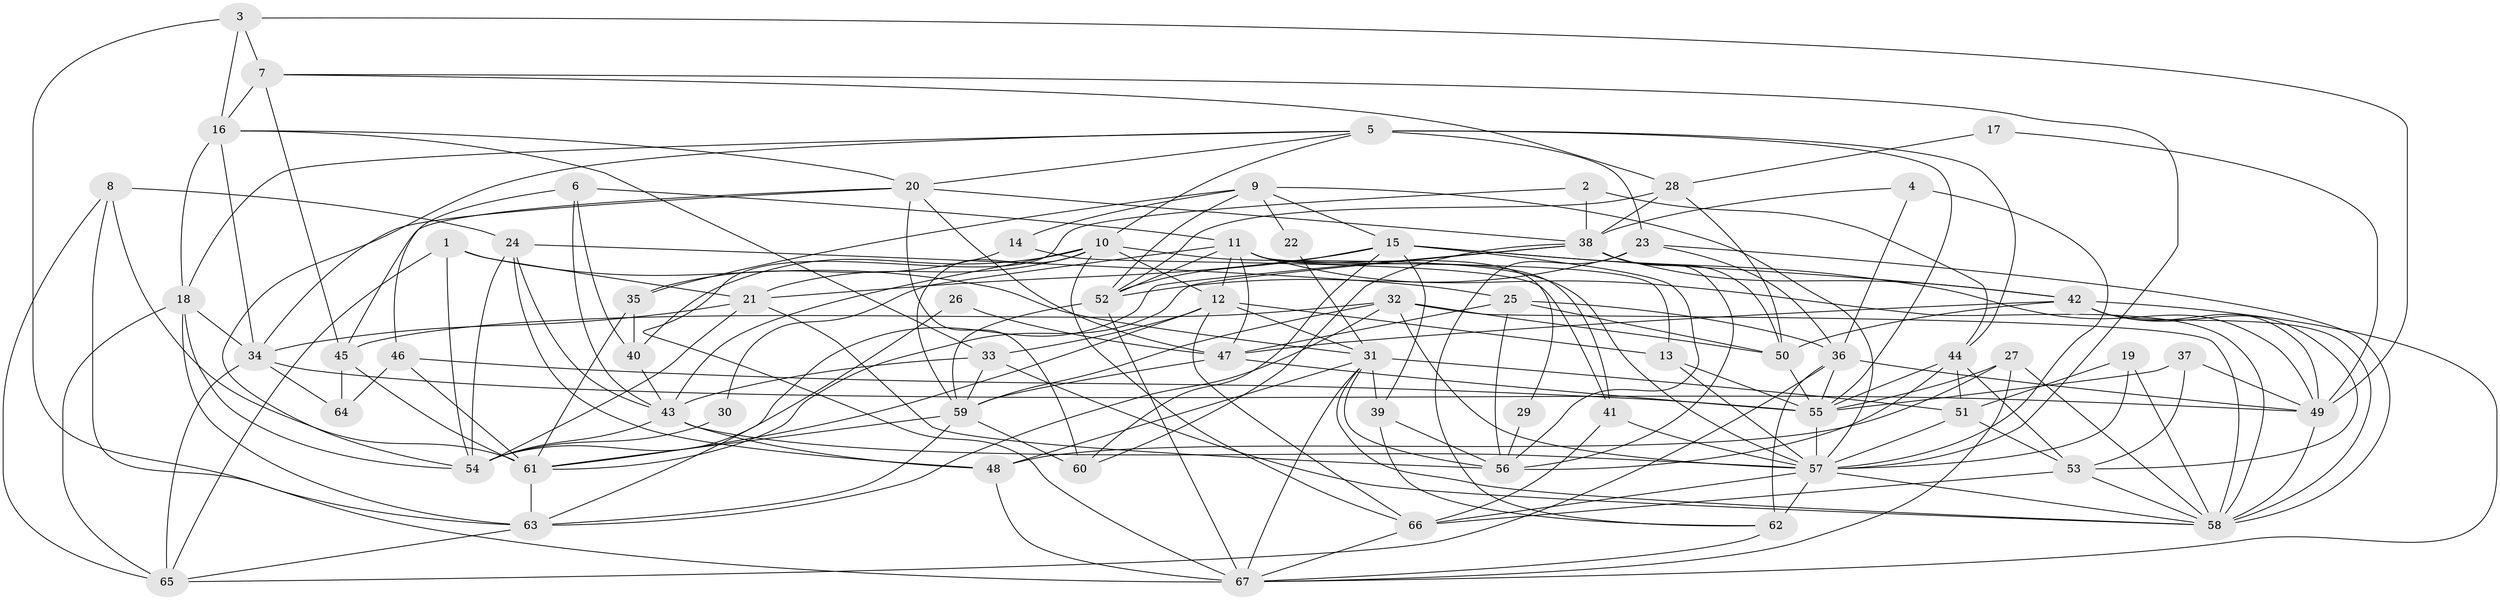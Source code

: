 // original degree distribution, {6: 0.1417910447761194, 3: 0.27611940298507465, 4: 0.208955223880597, 5: 0.208955223880597, 2: 0.1417910447761194, 7: 0.022388059701492536}
// Generated by graph-tools (version 1.1) at 2025/26/03/09/25 03:26:11]
// undirected, 67 vertices, 193 edges
graph export_dot {
graph [start="1"]
  node [color=gray90,style=filled];
  1;
  2;
  3;
  4;
  5;
  6;
  7;
  8;
  9;
  10;
  11;
  12;
  13;
  14;
  15;
  16;
  17;
  18;
  19;
  20;
  21;
  22;
  23;
  24;
  25;
  26;
  27;
  28;
  29;
  30;
  31;
  32;
  33;
  34;
  35;
  36;
  37;
  38;
  39;
  40;
  41;
  42;
  43;
  44;
  45;
  46;
  47;
  48;
  49;
  50;
  51;
  52;
  53;
  54;
  55;
  56;
  57;
  58;
  59;
  60;
  61;
  62;
  63;
  64;
  65;
  66;
  67;
  1 -- 21 [weight=1.0];
  1 -- 31 [weight=1.0];
  1 -- 54 [weight=1.0];
  1 -- 65 [weight=1.0];
  2 -- 38 [weight=1.0];
  2 -- 44 [weight=2.0];
  2 -- 67 [weight=1.0];
  3 -- 7 [weight=1.0];
  3 -- 16 [weight=1.0];
  3 -- 49 [weight=1.0];
  3 -- 63 [weight=1.0];
  4 -- 36 [weight=1.0];
  4 -- 38 [weight=1.0];
  4 -- 57 [weight=1.0];
  5 -- 10 [weight=1.0];
  5 -- 18 [weight=1.0];
  5 -- 20 [weight=1.0];
  5 -- 23 [weight=1.0];
  5 -- 44 [weight=1.0];
  5 -- 54 [weight=1.0];
  5 -- 55 [weight=2.0];
  6 -- 11 [weight=1.0];
  6 -- 40 [weight=1.0];
  6 -- 43 [weight=1.0];
  6 -- 46 [weight=1.0];
  7 -- 16 [weight=1.0];
  7 -- 28 [weight=1.0];
  7 -- 45 [weight=1.0];
  7 -- 57 [weight=1.0];
  8 -- 24 [weight=1.0];
  8 -- 61 [weight=1.0];
  8 -- 65 [weight=1.0];
  8 -- 67 [weight=1.0];
  9 -- 14 [weight=1.0];
  9 -- 15 [weight=1.0];
  9 -- 22 [weight=1.0];
  9 -- 35 [weight=1.0];
  9 -- 52 [weight=1.0];
  9 -- 57 [weight=1.0];
  10 -- 12 [weight=1.0];
  10 -- 21 [weight=1.0];
  10 -- 40 [weight=1.0];
  10 -- 43 [weight=1.0];
  10 -- 57 [weight=1.0];
  10 -- 59 [weight=1.0];
  10 -- 66 [weight=1.0];
  11 -- 12 [weight=1.0];
  11 -- 13 [weight=1.0];
  11 -- 29 [weight=1.0];
  11 -- 30 [weight=1.0];
  11 -- 41 [weight=1.0];
  11 -- 47 [weight=1.0];
  11 -- 52 [weight=1.0];
  11 -- 58 [weight=1.0];
  12 -- 13 [weight=1.0];
  12 -- 31 [weight=1.0];
  12 -- 33 [weight=1.0];
  12 -- 61 [weight=1.0];
  12 -- 66 [weight=1.0];
  13 -- 55 [weight=1.0];
  13 -- 57 [weight=1.0];
  14 -- 35 [weight=1.0];
  14 -- 41 [weight=1.0];
  15 -- 21 [weight=1.0];
  15 -- 39 [weight=1.0];
  15 -- 42 [weight=1.0];
  15 -- 49 [weight=1.0];
  15 -- 52 [weight=1.0];
  15 -- 56 [weight=1.0];
  15 -- 60 [weight=1.0];
  16 -- 18 [weight=1.0];
  16 -- 20 [weight=1.0];
  16 -- 33 [weight=1.0];
  16 -- 34 [weight=1.0];
  17 -- 28 [weight=1.0];
  17 -- 49 [weight=1.0];
  18 -- 34 [weight=1.0];
  18 -- 54 [weight=1.0];
  18 -- 63 [weight=1.0];
  18 -- 65 [weight=1.0];
  19 -- 51 [weight=2.0];
  19 -- 57 [weight=1.0];
  19 -- 58 [weight=1.0];
  20 -- 34 [weight=1.0];
  20 -- 38 [weight=1.0];
  20 -- 45 [weight=1.0];
  20 -- 47 [weight=1.0];
  20 -- 60 [weight=1.0];
  21 -- 34 [weight=1.0];
  21 -- 54 [weight=1.0];
  21 -- 56 [weight=1.0];
  22 -- 31 [weight=1.0];
  23 -- 36 [weight=1.0];
  23 -- 52 [weight=1.0];
  23 -- 58 [weight=1.0];
  23 -- 62 [weight=1.0];
  24 -- 25 [weight=2.0];
  24 -- 43 [weight=1.0];
  24 -- 48 [weight=1.0];
  24 -- 54 [weight=1.0];
  25 -- 36 [weight=1.0];
  25 -- 47 [weight=1.0];
  25 -- 50 [weight=1.0];
  25 -- 56 [weight=1.0];
  26 -- 47 [weight=1.0];
  26 -- 63 [weight=1.0];
  27 -- 48 [weight=1.0];
  27 -- 55 [weight=1.0];
  27 -- 58 [weight=1.0];
  27 -- 67 [weight=1.0];
  28 -- 38 [weight=1.0];
  28 -- 50 [weight=1.0];
  28 -- 52 [weight=1.0];
  29 -- 56 [weight=1.0];
  30 -- 54 [weight=1.0];
  31 -- 39 [weight=1.0];
  31 -- 48 [weight=1.0];
  31 -- 51 [weight=1.0];
  31 -- 56 [weight=1.0];
  31 -- 58 [weight=1.0];
  31 -- 67 [weight=1.0];
  32 -- 45 [weight=1.0];
  32 -- 50 [weight=1.0];
  32 -- 57 [weight=1.0];
  32 -- 58 [weight=1.0];
  32 -- 59 [weight=1.0];
  32 -- 63 [weight=1.0];
  33 -- 43 [weight=1.0];
  33 -- 58 [weight=1.0];
  33 -- 59 [weight=1.0];
  34 -- 49 [weight=1.0];
  34 -- 64 [weight=1.0];
  34 -- 65 [weight=1.0];
  35 -- 40 [weight=1.0];
  35 -- 61 [weight=1.0];
  36 -- 49 [weight=1.0];
  36 -- 55 [weight=1.0];
  36 -- 62 [weight=1.0];
  36 -- 65 [weight=1.0];
  37 -- 49 [weight=1.0];
  37 -- 53 [weight=1.0];
  37 -- 55 [weight=1.0];
  38 -- 42 [weight=1.0];
  38 -- 50 [weight=1.0];
  38 -- 54 [weight=1.0];
  38 -- 56 [weight=1.0];
  38 -- 60 [weight=1.0];
  38 -- 61 [weight=1.0];
  39 -- 56 [weight=1.0];
  39 -- 62 [weight=1.0];
  40 -- 43 [weight=1.0];
  41 -- 57 [weight=1.0];
  41 -- 66 [weight=1.0];
  42 -- 47 [weight=1.0];
  42 -- 49 [weight=2.0];
  42 -- 50 [weight=2.0];
  42 -- 53 [weight=1.0];
  42 -- 58 [weight=1.0];
  42 -- 67 [weight=1.0];
  43 -- 48 [weight=1.0];
  43 -- 54 [weight=1.0];
  43 -- 57 [weight=1.0];
  44 -- 51 [weight=2.0];
  44 -- 53 [weight=1.0];
  44 -- 55 [weight=1.0];
  44 -- 56 [weight=1.0];
  45 -- 61 [weight=1.0];
  45 -- 64 [weight=1.0];
  46 -- 55 [weight=1.0];
  46 -- 61 [weight=1.0];
  46 -- 64 [weight=1.0];
  47 -- 55 [weight=1.0];
  47 -- 59 [weight=1.0];
  48 -- 67 [weight=1.0];
  49 -- 58 [weight=1.0];
  50 -- 55 [weight=1.0];
  51 -- 53 [weight=1.0];
  51 -- 57 [weight=1.0];
  52 -- 59 [weight=1.0];
  52 -- 67 [weight=1.0];
  53 -- 58 [weight=1.0];
  53 -- 66 [weight=1.0];
  55 -- 57 [weight=1.0];
  57 -- 58 [weight=1.0];
  57 -- 62 [weight=1.0];
  57 -- 66 [weight=1.0];
  59 -- 60 [weight=1.0];
  59 -- 61 [weight=1.0];
  59 -- 63 [weight=1.0];
  61 -- 63 [weight=1.0];
  62 -- 67 [weight=1.0];
  63 -- 65 [weight=1.0];
  66 -- 67 [weight=1.0];
}
